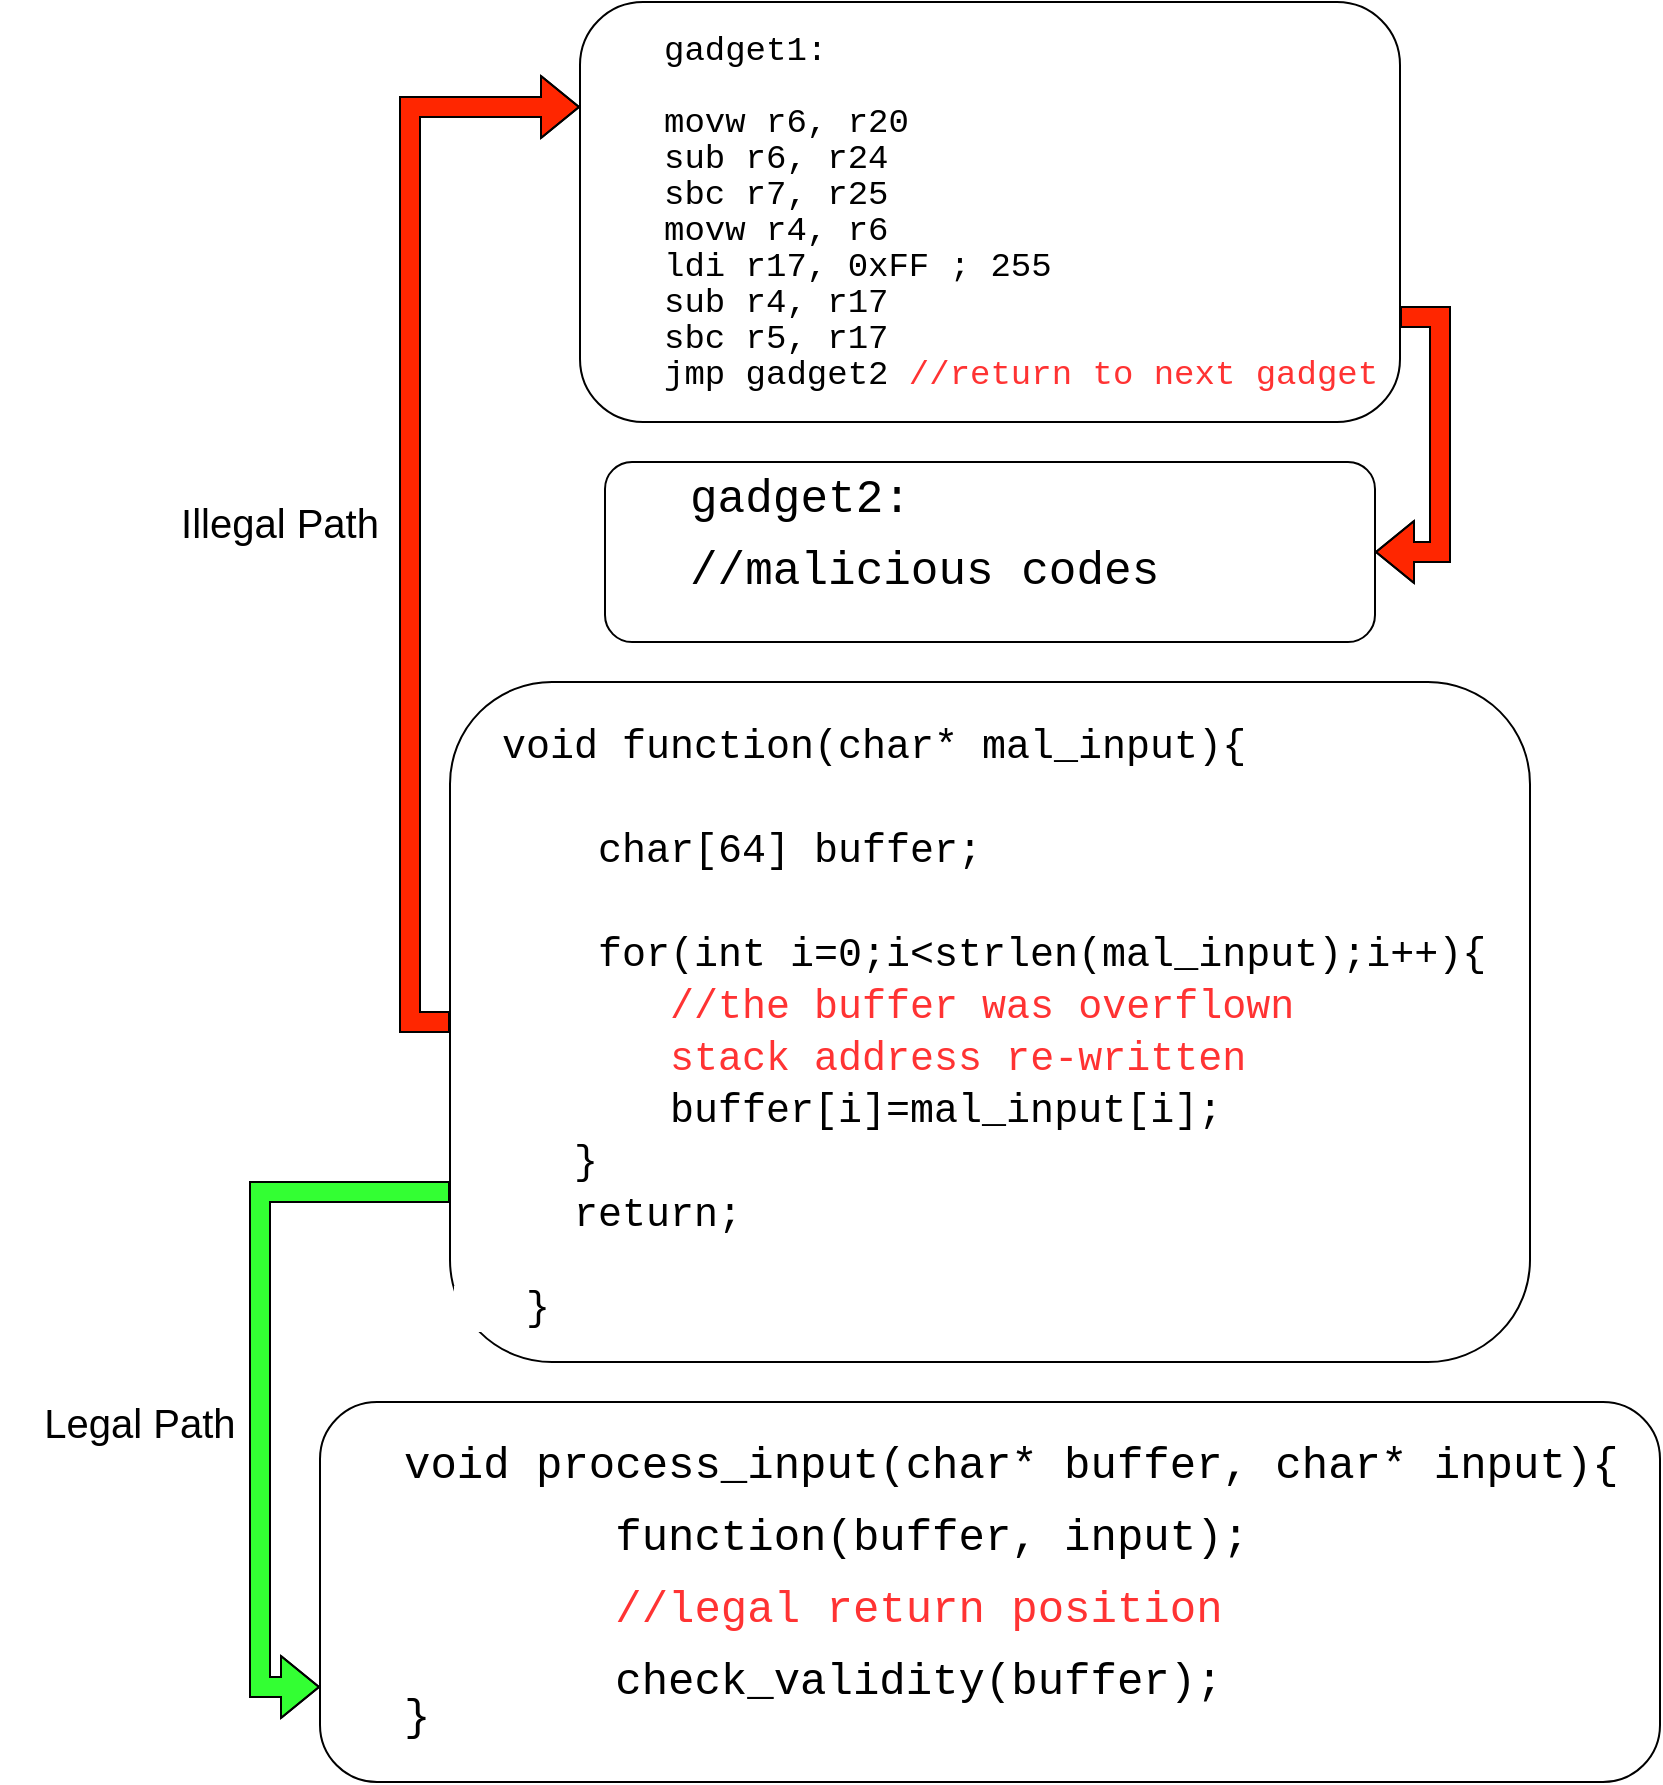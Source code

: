 <mxfile version="21.6.9" type="device">
  <diagram name="Page-1" id="bL2ti3FS8Qn9a3gcwUtS">
    <mxGraphModel dx="3576" dy="1551" grid="1" gridSize="10" guides="1" tooltips="1" connect="1" arrows="1" fold="1" page="1" pageScale="1" pageWidth="850" pageHeight="1100" math="0" shadow="0">
      <root>
        <mxCell id="0" />
        <mxCell id="1" parent="0" />
        <mxCell id="WjyPCUdjmkaTJlq7qZHi-3" style="edgeStyle=orthogonalEdgeStyle;rounded=0;orthogonalLoop=1;jettySize=auto;html=1;exitX=0;exitY=0.5;exitDx=0;exitDy=0;entryX=0;entryY=0.25;entryDx=0;entryDy=0;fontStyle=0;shape=flexArrow;fillColor=#ff2600;" edge="1" parent="1" source="nyXX6pM8MfZBQfrMpn8g-1" target="nyXX6pM8MfZBQfrMpn8g-5">
          <mxGeometry relative="1" as="geometry" />
        </mxCell>
        <mxCell id="WjyPCUdjmkaTJlq7qZHi-7" style="edgeStyle=orthogonalEdgeStyle;rounded=0;orthogonalLoop=1;jettySize=auto;html=1;exitX=0;exitY=0.75;exitDx=0;exitDy=0;entryX=0;entryY=0.75;entryDx=0;entryDy=0;shape=flexArrow;fillColor=#33FF33;" edge="1" parent="1" source="nyXX6pM8MfZBQfrMpn8g-1" target="nyXX6pM8MfZBQfrMpn8g-16">
          <mxGeometry relative="1" as="geometry">
            <Array as="points">
              <mxPoint x="-50" y="715" />
              <mxPoint x="-50" y="963" />
            </Array>
          </mxGeometry>
        </mxCell>
        <mxCell id="nyXX6pM8MfZBQfrMpn8g-1" value="&lt;span style=&quot;font-family: Menlo, Monaco, &amp;quot;Courier New&amp;quot;, monospace;&quot;&gt;&amp;nbsp; void function(char* mal_input){&lt;/span&gt;&lt;br&gt;&lt;font face=&quot;Menlo, Monaco, Courier New, monospace&quot;&gt;&lt;br&gt;&lt;/font&gt;&lt;span style=&quot;font-family: Menlo, Monaco, &amp;quot;Courier New&amp;quot;, monospace; white-space: pre;&quot;&gt;&amp;nbsp;&amp;nbsp;  &amp;nbsp;&amp;nbsp;&lt;/span&gt;&lt;span style=&quot;background-color: rgb(255, 255, 255); font-family: Menlo, Monaco, &amp;quot;Courier New&amp;quot;, monospace;&quot;&gt;char[64] buffer;&lt;/span&gt;&lt;br&gt;&lt;font face=&quot;Menlo, Monaco, Courier New, monospace&quot;&gt;&lt;br&gt;&lt;/font&gt;&lt;span style=&quot;font-family: Menlo, Monaco, &amp;quot;Courier New&amp;quot;, monospace; white-space: pre;&quot;&gt;&amp;nbsp;&amp;nbsp;&amp;nbsp;&amp;nbsp;  &lt;/span&gt;&lt;span style=&quot;font-family: Menlo, Monaco, &amp;quot;Courier New&amp;quot;, monospace; background-color: rgb(255, 255, 255);&quot;&gt;for(int i=0;i&amp;lt;strlen(mal_input);i++){&lt;/span&gt;&lt;br&gt;&lt;span style=&quot;font-family: Menlo, Monaco, &amp;quot;Courier New&amp;quot;, monospace; white-space: pre;&quot;&gt;&amp;nbsp;&amp;nbsp;&amp;nbsp;&amp;nbsp;&lt;/span&gt;&lt;span style=&quot;font-family: Menlo, Monaco, &amp;quot;Courier New&amp;quot;, monospace; border-color: var(--border-color);&quot;&gt;&lt;span style=&quot;white-space: pre;&quot;&gt;&amp;nbsp;&amp;nbsp; &amp;nbsp;&amp;nbsp;&lt;/span&gt;&lt;font style=&quot;border-color: var(--border-color);&quot; color=&quot;#ff3333&quot;&gt;//the buffer was overflown&lt;/font&gt;&lt;/span&gt;&lt;br&gt;&lt;span style=&quot;color: rgb(255, 51, 51); font-family: Menlo, Monaco, &amp;quot;Courier New&amp;quot;, monospace; white-space: pre;&quot;&gt;&amp;nbsp;&amp;nbsp;&amp;nbsp;&amp;nbsp;&lt;/span&gt;&lt;span style=&quot;color: rgb(255, 51, 51); font-family: Menlo, Monaco, &amp;quot;Courier New&amp;quot;, monospace; border-color: var(--border-color);&quot;&gt;&lt;span style=&quot;white-space: pre;&quot;&gt;&amp;nbsp;&amp;nbsp;&amp;nbsp;&amp;nbsp;&lt;/span&gt;  stack address re-written&lt;/span&gt;&lt;br&gt;&lt;span style=&quot;font-family: Menlo, Monaco, &amp;quot;Courier New&amp;quot;, monospace; white-space: pre;&quot;&gt;&amp;nbsp;&amp;nbsp;&amp;nbsp;&amp;nbsp;&lt;/span&gt;&lt;span style=&quot;font-family: Menlo, Monaco, &amp;quot;Courier New&amp;quot;, monospace; border-color: var(--border-color);&quot;&gt;&lt;span style=&quot;white-space: pre;&quot;&gt;&amp;nbsp;&amp;nbsp;&amp;nbsp; &amp;nbsp;&lt;/span&gt;&lt;/span&gt;&lt;span style=&quot;font-family: Menlo, Monaco, &amp;quot;Courier New&amp;quot;, monospace; background-color: rgb(255, 255, 255);&quot;&gt;buffer[i]=mal_input[i];&lt;/span&gt;&lt;br&gt;&lt;span style=&quot;border-color: var(--border-color); font-family: Menlo, Monaco, &amp;quot;Courier New&amp;quot;, monospace;&quot;&gt;&lt;span style=&quot;white-space: pre;&quot;&gt;&amp;nbsp;&amp;nbsp;&amp;nbsp;&amp;nbsp; &lt;/span&gt;&lt;/span&gt;&lt;span style=&quot;border-color: var(--border-color); font-family: Menlo, Monaco, &amp;quot;Courier New&amp;quot;, monospace; background-color: rgb(255, 255, 255);&quot;&gt;}&lt;/span&gt;&lt;br&gt;&lt;span style=&quot;font-family: Menlo, Monaco, &amp;quot;Courier New&amp;quot;, monospace; white-space: pre;&quot;&gt;&amp;nbsp;&amp;nbsp;&amp;nbsp;&amp;nbsp; &lt;/span&gt;&lt;span style=&quot;font-family: Menlo, Monaco, &amp;quot;Courier New&amp;quot;, monospace; background-color: rgb(255, 255, 255);&quot;&gt;return;&lt;/span&gt;&lt;br&gt;&lt;font face=&quot;Menlo, Monaco, Courier New, monospace&quot;&gt;&lt;br&gt;&lt;/font&gt;&lt;div style=&quot;border-color: var(--border-color); font-family: Menlo, Monaco, &amp;quot;Courier New&amp;quot;, monospace; line-height: 18px; font-size: 20px;&quot;&gt;&lt;span style=&quot;border-color: var(--border-color); background-color: rgb(255, 255, 255); font-size: 20px;&quot;&gt;&lt;font style=&quot;border-color: var(--border-color); font-size: 20px;&quot;&gt;&amp;nbsp; &amp;nbsp;}&lt;/font&gt;&lt;/span&gt;&lt;/div&gt;" style="rounded=1;whiteSpace=wrap;html=1;align=left;fontSize=20;" parent="1" vertex="1">
          <mxGeometry x="45" y="460" width="540" height="340" as="geometry" />
        </mxCell>
        <mxCell id="nyXX6pM8MfZBQfrMpn8g-5" value="&lt;blockquote style=&quot;margin: 0px 0px 0px 40px; border: medium; padding: 0px; font-size: 17px;&quot;&gt;&lt;div style=&quot;border-color: var(--border-color); font-family: Menlo, Monaco, &amp;quot;Courier New&amp;quot;, monospace; line-height: 18px;&quot;&gt;&lt;div style=&quot;border-color: var(--border-color); line-height: 18px;&quot;&gt;gadget1:&lt;/div&gt;&lt;div style=&quot;border-color: var(--border-color); line-height: 18px;&quot;&gt;&lt;br&gt;&lt;/div&gt;&lt;div style=&quot;border-color: var(--border-color); font-family: Helvetica; line-height: 18px;&quot;&gt;&lt;div style=&quot;border-color: var(--border-color); font-family: Menlo, Monaco, &amp;quot;Courier New&amp;quot;, monospace; line-height: 18px;&quot;&gt;&lt;div style=&quot;border-color: var(--border-color);&quot;&gt;&lt;span style=&quot;border-color: var(--border-color); background-color: rgb(255, 255, 255);&quot;&gt;movw r6, r20&lt;/span&gt;&lt;/div&gt;&lt;div style=&quot;border-color: var(--border-color);&quot;&gt;&lt;span style=&quot;border-color: var(--border-color); background-color: rgb(255, 255, 255);&quot;&gt;sub r6, r24&lt;/span&gt;&lt;/div&gt;&lt;div style=&quot;border-color: var(--border-color);&quot;&gt;&lt;span style=&quot;border-color: var(--border-color); background-color: rgb(255, 255, 255);&quot;&gt;sbc r7, r25&lt;/span&gt;&lt;/div&gt;&lt;div style=&quot;border-color: var(--border-color);&quot;&gt;&lt;span style=&quot;border-color: var(--border-color); background-color: rgb(255, 255, 255);&quot;&gt;movw r4, r6&lt;/span&gt;&lt;/div&gt;&lt;div style=&quot;border-color: var(--border-color);&quot;&gt;&lt;span style=&quot;border-color: var(--border-color); background-color: rgb(255, 255, 255);&quot;&gt;ldi r17, 0xFF ; 255&lt;/span&gt;&lt;/div&gt;&lt;div style=&quot;border-color: var(--border-color);&quot;&gt;&lt;span style=&quot;border-color: var(--border-color); background-color: rgb(255, 255, 255);&quot;&gt;sub r4, r17&lt;/span&gt;&lt;/div&gt;&lt;div style=&quot;border-color: var(--border-color);&quot;&gt;&lt;span style=&quot;border-color: var(--border-color); background-color: rgb(255, 255, 255);&quot;&gt;sbc r5, r17&lt;/span&gt;&lt;/div&gt;&lt;div style=&quot;border-color: var(--border-color);&quot;&gt;&lt;span style=&quot;border-color: var(--border-color); background-color: rgb(255, 255, 255);&quot;&gt;jmp gadget2&amp;nbsp;&lt;font style=&quot;border-color: var(--border-color); font-size: 17px;&quot; color=&quot;#ff3333&quot;&gt;//return to next gadget&lt;/font&gt;&lt;/span&gt;&lt;/div&gt;&lt;/div&gt;&lt;/div&gt;&lt;/div&gt;&lt;/blockquote&gt;" style="rounded=1;whiteSpace=wrap;html=1;align=left;" parent="1" vertex="1">
          <mxGeometry x="110" y="120" width="410" height="210" as="geometry" />
        </mxCell>
        <mxCell id="nyXX6pM8MfZBQfrMpn8g-6" value="&lt;blockquote style=&quot;margin: 0px 0px 0px 40px; border: medium; padding: 0px; font-size: 23px;&quot;&gt;&lt;div style=&quot;border-color: var(--border-color); font-family: Menlo, Monaco, &amp;quot;Courier New&amp;quot;, monospace; line-height: 18px;&quot;&gt;&lt;span style=&quot;background-color: rgb(255, 255, 255);&quot;&gt;gadget2:&lt;/span&gt;&lt;/div&gt;&lt;div style=&quot;border-color: var(--border-color); font-family: Menlo, Monaco, &amp;quot;Courier New&amp;quot;, monospace; line-height: 18px;&quot;&gt;&lt;span style=&quot;background-color: rgb(255, 255, 255);&quot;&gt;&lt;br&gt;&lt;/span&gt;&lt;/div&gt;&lt;div style=&quot;border-color: var(--border-color); font-family: Menlo, Monaco, &amp;quot;Courier New&amp;quot;, monospace; line-height: 18px;&quot;&gt;&lt;span style=&quot;background-color: rgb(255, 255, 255);&quot;&gt;//malicious codes&lt;/span&gt;&lt;/div&gt;&lt;div style=&quot;border-color: var(--border-color); line-height: 18px;&quot;&gt;&lt;div style=&quot;font-family: Menlo, Monaco, &amp;quot;Courier New&amp;quot;, monospace; line-height: 18px;&quot;&gt;&lt;br&gt;&lt;/div&gt;&lt;/div&gt;&lt;/blockquote&gt;" style="rounded=1;whiteSpace=wrap;html=1;align=left;" parent="1" vertex="1">
          <mxGeometry x="122.5" y="350" width="385" height="90" as="geometry" />
        </mxCell>
        <mxCell id="nyXX6pM8MfZBQfrMpn8g-16" value="&lt;blockquote style=&quot;margin: 0px 0px 0px 40px; border: medium; padding: 0px; font-size: 22px;&quot;&gt;&lt;div style=&quot;border-color: var(--border-color); font-family: Menlo, Monaco, &amp;quot;Courier New&amp;quot;, monospace; line-height: 18px;&quot;&gt;&lt;span style=&quot;background-color: rgb(255, 255, 255);&quot;&gt;void process_input(char* buffer, char* input){&lt;/span&gt;&lt;/div&gt;&lt;div style=&quot;border-color: var(--border-color); font-family: Menlo, Monaco, &amp;quot;Courier New&amp;quot;, monospace; line-height: 18px;&quot;&gt;&lt;span style=&quot;background-color: rgb(255, 255, 255);&quot;&gt;&lt;br&gt;&lt;/span&gt;&lt;/div&gt;&lt;div style=&quot;border-color: var(--border-color); font-family: Menlo, Monaco, &amp;quot;Courier New&amp;quot;, monospace; line-height: 18px;&quot;&gt;&lt;span style=&quot;background-color: rgb(255, 255, 255);&quot;&gt;&lt;span style=&quot;white-space: pre;&quot;&gt;&#x9;function(buffer, input);&lt;/span&gt;&lt;br&gt;&lt;/span&gt;&lt;/div&gt;&lt;div style=&quot;border-color: var(--border-color); font-family: Menlo, Monaco, &amp;quot;Courier New&amp;quot;, monospace; line-height: 18px;&quot;&gt;&lt;span style=&quot;background-color: rgb(255, 255, 255);&quot;&gt;&lt;span style=&quot;white-space: pre;&quot;&gt;&lt;br&gt;&lt;/span&gt;&lt;/span&gt;&lt;/div&gt;&lt;div style=&quot;border-color: var(--border-color); font-family: Menlo, Monaco, &amp;quot;Courier New&amp;quot;, monospace; line-height: 18px;&quot;&gt;&lt;span style=&quot;background-color: rgb(255, 255, 255);&quot;&gt;&lt;span style=&quot;white-space: pre;&quot;&gt;&lt;span style=&quot;white-space: pre;&quot;&gt;&#x9;&lt;font style=&quot;font-size: 22px;&quot; color=&quot;#ff3333&quot;&gt;//legal return position&lt;/font&gt;&lt;/span&gt;&lt;br&gt;&lt;/span&gt;&lt;/span&gt;&lt;/div&gt;&lt;div style=&quot;border-color: var(--border-color); font-family: Menlo, Monaco, &amp;quot;Courier New&amp;quot;, monospace; line-height: 18px;&quot;&gt;&lt;span style=&quot;background-color: rgb(255, 255, 255);&quot;&gt;&lt;span style=&quot;white-space: pre;&quot;&gt;&lt;span style=&quot;white-space: pre;&quot;&gt;&lt;font style=&quot;font-size: 22px;&quot; color=&quot;#ff3333&quot;&gt;&lt;br&gt;&lt;/font&gt;&lt;/span&gt;&lt;/span&gt;&lt;/span&gt;&lt;/div&gt;&lt;div style=&quot;border-color: var(--border-color); font-family: Menlo, Monaco, &amp;quot;Courier New&amp;quot;, monospace; line-height: 18px;&quot;&gt;&lt;span style=&quot;background-color: rgb(255, 255, 255);&quot;&gt;&lt;span style=&quot;white-space: pre;&quot;&gt;&lt;span style=&quot;white-space: pre;&quot;&gt;&#x9;check_validity(buffer);&lt;/span&gt;&lt;br&gt;&lt;/span&gt;&lt;/span&gt;&lt;/div&gt;&lt;div style=&quot;border-color: var(--border-color); font-family: Menlo, Monaco, &amp;quot;Courier New&amp;quot;, monospace; line-height: 18px;&quot;&gt;&lt;span style=&quot;background-color: rgb(255, 255, 255);&quot;&gt;}&lt;/span&gt;&lt;/div&gt;&lt;/blockquote&gt;" style="rounded=1;whiteSpace=wrap;html=1;align=left;" parent="1" vertex="1">
          <mxGeometry x="-20" y="820" width="670" height="190" as="geometry" />
        </mxCell>
        <mxCell id="WjyPCUdjmkaTJlq7qZHi-4" style="edgeStyle=orthogonalEdgeStyle;rounded=0;orthogonalLoop=1;jettySize=auto;html=1;entryX=1;entryY=0.5;entryDx=0;entryDy=0;fontStyle=0;shape=flexArrow;fillColor=#ff2600;exitX=1;exitY=0.75;exitDx=0;exitDy=0;" edge="1" parent="1" source="nyXX6pM8MfZBQfrMpn8g-5" target="nyXX6pM8MfZBQfrMpn8g-6">
          <mxGeometry relative="1" as="geometry">
            <mxPoint x="700" y="360" as="sourcePoint" />
            <mxPoint x="120" y="183" as="targetPoint" />
          </mxGeometry>
        </mxCell>
        <mxCell id="WjyPCUdjmkaTJlq7qZHi-8" value="&lt;font style=&quot;font-size: 20px;&quot;&gt;Illegal Path&lt;/font&gt;" style="text;html=1;strokeColor=none;fillColor=none;align=center;verticalAlign=middle;whiteSpace=wrap;rounded=0;" vertex="1" parent="1">
          <mxGeometry x="-110" y="350" width="140" height="60" as="geometry" />
        </mxCell>
        <mxCell id="WjyPCUdjmkaTJlq7qZHi-10" value="&lt;font style=&quot;font-size: 20px;&quot;&gt;Legal Path&lt;br&gt;&lt;/font&gt;" style="text;html=1;strokeColor=none;fillColor=none;align=center;verticalAlign=middle;whiteSpace=wrap;rounded=0;" vertex="1" parent="1">
          <mxGeometry x="-180" y="800" width="140" height="60" as="geometry" />
        </mxCell>
      </root>
    </mxGraphModel>
  </diagram>
</mxfile>
